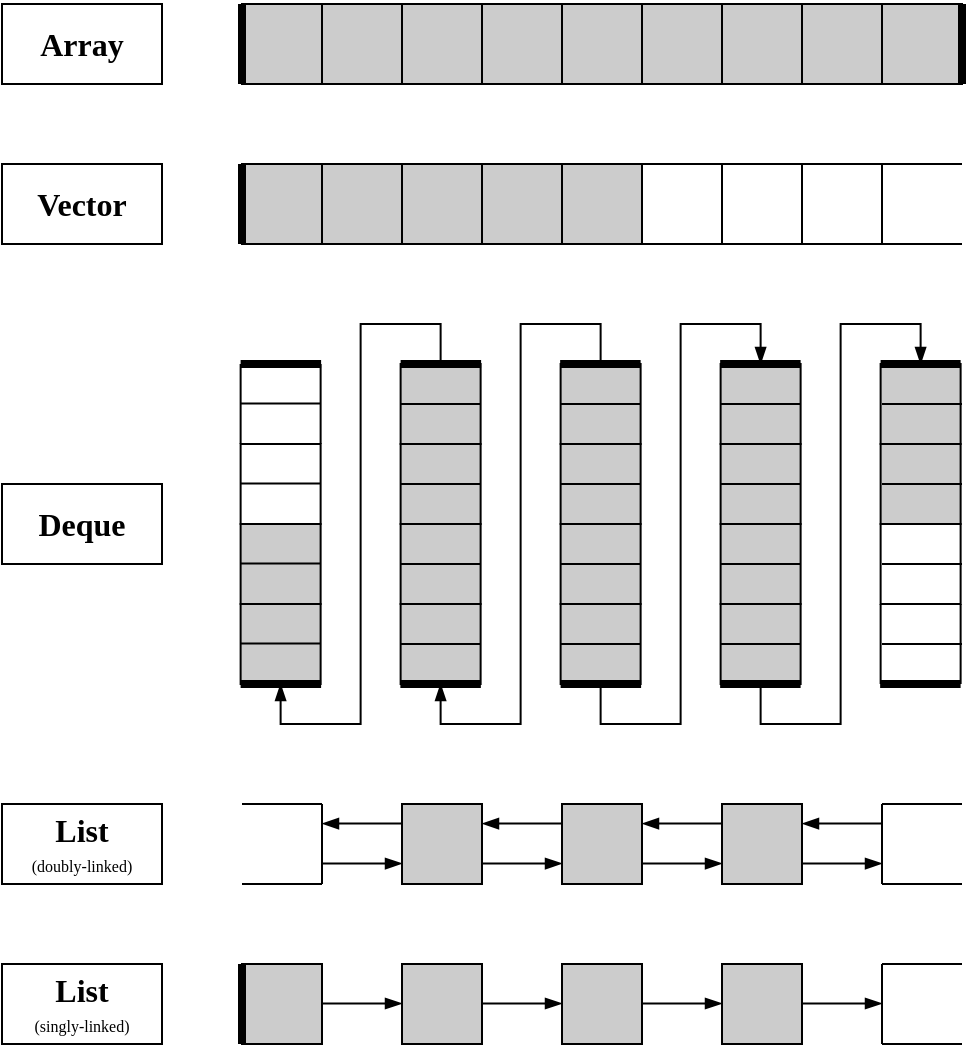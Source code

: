 <mxfile version="22.1.15" type="device">
  <diagram name="Страница — 1" id="bzWkF0cimZTReQdqwtJ3">
    <mxGraphModel dx="1195" dy="658" grid="0" gridSize="10" guides="1" tooltips="1" connect="1" arrows="1" fold="1" page="1" pageScale="1" pageWidth="827" pageHeight="1169" math="0" shadow="0">
      <root>
        <mxCell id="0" />
        <mxCell id="1" parent="0" />
        <mxCell id="v_8LGt5vR6UrCHvISSMG-9" value="" style="rounded=0;whiteSpace=wrap;html=1;fillColor=#CCCCCC;" parent="1" vertex="1">
          <mxGeometry x="200" y="200" width="40" height="40" as="geometry" />
        </mxCell>
        <mxCell id="v_8LGt5vR6UrCHvISSMG-10" value="" style="rounded=0;whiteSpace=wrap;html=1;fillColor=#CCCCCC;" parent="1" vertex="1">
          <mxGeometry x="240" y="200" width="40" height="40" as="geometry" />
        </mxCell>
        <mxCell id="v_8LGt5vR6UrCHvISSMG-11" value="" style="rounded=0;whiteSpace=wrap;html=1;fillColor=#CCCCCC;" parent="1" vertex="1">
          <mxGeometry x="280" y="200" width="40" height="40" as="geometry" />
        </mxCell>
        <mxCell id="v_8LGt5vR6UrCHvISSMG-12" value="" style="rounded=0;whiteSpace=wrap;html=1;fillColor=#CCCCCC;" parent="1" vertex="1">
          <mxGeometry x="320" y="200" width="40" height="40" as="geometry" />
        </mxCell>
        <mxCell id="v_8LGt5vR6UrCHvISSMG-13" value="" style="rounded=0;whiteSpace=wrap;html=1;fillColor=none;" parent="1" vertex="1">
          <mxGeometry x="360" y="200" width="40" height="40" as="geometry" />
        </mxCell>
        <mxCell id="v_8LGt5vR6UrCHvISSMG-14" value="" style="rounded=0;whiteSpace=wrap;html=1;fillColor=none;" parent="1" vertex="1">
          <mxGeometry x="400" y="200" width="40" height="40" as="geometry" />
        </mxCell>
        <mxCell id="v_8LGt5vR6UrCHvISSMG-15" value="" style="rounded=0;whiteSpace=wrap;html=1;fillColor=none;" parent="1" vertex="1">
          <mxGeometry x="440" y="200" width="40" height="40" as="geometry" />
        </mxCell>
        <mxCell id="v_8LGt5vR6UrCHvISSMG-18" value="" style="rounded=0;whiteSpace=wrap;html=1;fillColor=#CCCCCC;" parent="1" vertex="1">
          <mxGeometry x="200" y="120" width="40" height="40" as="geometry" />
        </mxCell>
        <mxCell id="v_8LGt5vR6UrCHvISSMG-19" value="" style="rounded=0;whiteSpace=wrap;html=1;fillColor=#CCCCCC;" parent="1" vertex="1">
          <mxGeometry x="240" y="120" width="40" height="40" as="geometry" />
        </mxCell>
        <mxCell id="v_8LGt5vR6UrCHvISSMG-20" value="" style="rounded=0;whiteSpace=wrap;html=1;fillColor=#CCCCCC;" parent="1" vertex="1">
          <mxGeometry x="280" y="120" width="40" height="40" as="geometry" />
        </mxCell>
        <mxCell id="v_8LGt5vR6UrCHvISSMG-21" value="" style="rounded=0;whiteSpace=wrap;html=1;fillColor=#CCCCCC;" parent="1" vertex="1">
          <mxGeometry x="320" y="120" width="40" height="40" as="geometry" />
        </mxCell>
        <mxCell id="v_8LGt5vR6UrCHvISSMG-22" value="" style="rounded=0;whiteSpace=wrap;html=1;fillColor=#CCCCCC;" parent="1" vertex="1">
          <mxGeometry x="360" y="120" width="40" height="40" as="geometry" />
        </mxCell>
        <mxCell id="v_8LGt5vR6UrCHvISSMG-23" value="" style="rounded=0;whiteSpace=wrap;html=1;fillColor=#CCCCCC;" parent="1" vertex="1">
          <mxGeometry x="400" y="120" width="40" height="40" as="geometry" />
        </mxCell>
        <mxCell id="v_8LGt5vR6UrCHvISSMG-24" value="" style="rounded=0;whiteSpace=wrap;html=1;fillColor=#CCCCCC;" parent="1" vertex="1">
          <mxGeometry x="440" y="120" width="40" height="40" as="geometry" />
        </mxCell>
        <mxCell id="v_8LGt5vR6UrCHvISSMG-25" value="" style="rounded=0;whiteSpace=wrap;html=1;fillColor=#CCCCCC;" parent="1" vertex="1">
          <mxGeometry x="480" y="120" width="40" height="40" as="geometry" />
        </mxCell>
        <mxCell id="v_8LGt5vR6UrCHvISSMG-27" value="" style="rounded=0;whiteSpace=wrap;html=1;fillColor=#CCCCCC;" parent="1" vertex="1">
          <mxGeometry x="160" y="200" width="40" height="40" as="geometry" />
        </mxCell>
        <mxCell id="v_8LGt5vR6UrCHvISSMG-28" value="" style="rounded=0;whiteSpace=wrap;html=1;fillColor=#CCCCCC;" parent="1" vertex="1">
          <mxGeometry x="160" y="120" width="40" height="40" as="geometry" />
        </mxCell>
        <mxCell id="v_8LGt5vR6UrCHvISSMG-48" value="" style="rounded=0;whiteSpace=wrap;html=1;fillColor=#CCCCCC;" parent="1" vertex="1">
          <mxGeometry x="320" y="520" width="40" height="40" as="geometry" />
        </mxCell>
        <mxCell id="v_8LGt5vR6UrCHvISSMG-49" value="" style="rounded=0;whiteSpace=wrap;html=1;fillColor=#CCCCCC;" parent="1" vertex="1">
          <mxGeometry x="400" y="520" width="40" height="40" as="geometry" />
        </mxCell>
        <mxCell id="v_8LGt5vR6UrCHvISSMG-51" value="" style="rounded=0;whiteSpace=wrap;html=1;fillColor=#CCCCCC;" parent="1" vertex="1">
          <mxGeometry x="240" y="520" width="40" height="40" as="geometry" />
        </mxCell>
        <mxCell id="v_8LGt5vR6UrCHvISSMG-55" value="" style="endArrow=blockThin;html=1;rounded=0;exitX=0;exitY=0.25;exitDx=0;exitDy=0;endFill=1;" parent="1" edge="1">
          <mxGeometry width="50" height="50" relative="1" as="geometry">
            <mxPoint x="240" y="529.8" as="sourcePoint" />
            <mxPoint x="200" y="529.8" as="targetPoint" />
          </mxGeometry>
        </mxCell>
        <mxCell id="v_8LGt5vR6UrCHvISSMG-56" value="" style="endArrow=blockThin;html=1;rounded=0;endFill=1;entryX=0;entryY=0.75;entryDx=0;entryDy=0;" parent="1" edge="1">
          <mxGeometry width="50" height="50" relative="1" as="geometry">
            <mxPoint x="200" y="549.8" as="sourcePoint" />
            <mxPoint x="240" y="549.8" as="targetPoint" />
          </mxGeometry>
        </mxCell>
        <mxCell id="v_8LGt5vR6UrCHvISSMG-57" value="" style="endArrow=blockThin;html=1;rounded=0;exitX=0;exitY=0.25;exitDx=0;exitDy=0;endFill=1;" parent="1" edge="1">
          <mxGeometry width="50" height="50" relative="1" as="geometry">
            <mxPoint x="320" y="529.8" as="sourcePoint" />
            <mxPoint x="280" y="529.8" as="targetPoint" />
          </mxGeometry>
        </mxCell>
        <mxCell id="v_8LGt5vR6UrCHvISSMG-58" value="" style="endArrow=blockThin;html=1;rounded=0;endFill=1;entryX=0;entryY=0.75;entryDx=0;entryDy=0;" parent="1" edge="1">
          <mxGeometry width="50" height="50" relative="1" as="geometry">
            <mxPoint x="280" y="549.8" as="sourcePoint" />
            <mxPoint x="320" y="549.8" as="targetPoint" />
          </mxGeometry>
        </mxCell>
        <mxCell id="v_8LGt5vR6UrCHvISSMG-59" value="" style="endArrow=blockThin;html=1;rounded=0;exitX=0;exitY=0.25;exitDx=0;exitDy=0;endFill=1;" parent="1" edge="1">
          <mxGeometry width="50" height="50" relative="1" as="geometry">
            <mxPoint x="400" y="529.8" as="sourcePoint" />
            <mxPoint x="360" y="529.8" as="targetPoint" />
          </mxGeometry>
        </mxCell>
        <mxCell id="v_8LGt5vR6UrCHvISSMG-60" value="" style="endArrow=blockThin;html=1;rounded=0;endFill=1;entryX=0;entryY=0.75;entryDx=0;entryDy=0;" parent="1" edge="1">
          <mxGeometry width="50" height="50" relative="1" as="geometry">
            <mxPoint x="360" y="549.8" as="sourcePoint" />
            <mxPoint x="400" y="549.8" as="targetPoint" />
          </mxGeometry>
        </mxCell>
        <mxCell id="v_8LGt5vR6UrCHvISSMG-61" value="" style="endArrow=blockThin;html=1;rounded=0;exitX=0;exitY=0.25;exitDx=0;exitDy=0;endFill=1;" parent="1" edge="1">
          <mxGeometry width="50" height="50" relative="1" as="geometry">
            <mxPoint x="480" y="529.8" as="sourcePoint" />
            <mxPoint x="440" y="529.8" as="targetPoint" />
          </mxGeometry>
        </mxCell>
        <mxCell id="v_8LGt5vR6UrCHvISSMG-62" value="" style="endArrow=blockThin;html=1;rounded=0;endFill=1;entryX=0;entryY=0.75;entryDx=0;entryDy=0;" parent="1" edge="1">
          <mxGeometry width="50" height="50" relative="1" as="geometry">
            <mxPoint x="440" y="549.8" as="sourcePoint" />
            <mxPoint x="480" y="549.8" as="targetPoint" />
          </mxGeometry>
        </mxCell>
        <mxCell id="v_8LGt5vR6UrCHvISSMG-66" value="" style="rounded=0;whiteSpace=wrap;html=1;fillColor=#CCCCCC;" parent="1" vertex="1">
          <mxGeometry x="240" y="600" width="40" height="40" as="geometry" />
        </mxCell>
        <mxCell id="v_8LGt5vR6UrCHvISSMG-68" value="" style="rounded=0;whiteSpace=wrap;html=1;fillColor=#CCCCCC;" parent="1" vertex="1">
          <mxGeometry x="320" y="600" width="40" height="40" as="geometry" />
        </mxCell>
        <mxCell id="v_8LGt5vR6UrCHvISSMG-70" value="" style="rounded=0;whiteSpace=wrap;html=1;fillColor=#CCCCCC;" parent="1" vertex="1">
          <mxGeometry x="400" y="600" width="40" height="40" as="geometry" />
        </mxCell>
        <mxCell id="v_8LGt5vR6UrCHvISSMG-73" value="" style="rounded=0;whiteSpace=wrap;html=1;fillColor=#CCCCCC;" parent="1" vertex="1">
          <mxGeometry x="160" y="600" width="40" height="40" as="geometry" />
        </mxCell>
        <mxCell id="v_8LGt5vR6UrCHvISSMG-74" value="" style="endArrow=blockThin;html=1;rounded=0;exitX=1;exitY=0.5;exitDx=0;exitDy=0;endFill=1;" parent="1" edge="1">
          <mxGeometry width="50" height="50" relative="1" as="geometry">
            <mxPoint x="200" y="619.76" as="sourcePoint" />
            <mxPoint x="240" y="619.76" as="targetPoint" />
          </mxGeometry>
        </mxCell>
        <mxCell id="v_8LGt5vR6UrCHvISSMG-75" value="" style="endArrow=blockThin;html=1;rounded=0;exitX=1;exitY=0.5;exitDx=0;exitDy=0;endFill=1;" parent="1" edge="1">
          <mxGeometry width="50" height="50" relative="1" as="geometry">
            <mxPoint x="280" y="619.76" as="sourcePoint" />
            <mxPoint x="320" y="619.76" as="targetPoint" />
          </mxGeometry>
        </mxCell>
        <mxCell id="v_8LGt5vR6UrCHvISSMG-76" value="" style="endArrow=blockThin;html=1;rounded=0;exitX=1;exitY=0.5;exitDx=0;exitDy=0;endFill=1;" parent="1" edge="1">
          <mxGeometry width="50" height="50" relative="1" as="geometry">
            <mxPoint x="360" y="619.76" as="sourcePoint" />
            <mxPoint x="400" y="619.76" as="targetPoint" />
          </mxGeometry>
        </mxCell>
        <mxCell id="v_8LGt5vR6UrCHvISSMG-77" value="" style="endArrow=blockThin;html=1;rounded=0;exitX=1;exitY=0.5;exitDx=0;exitDy=0;endFill=1;" parent="1" edge="1">
          <mxGeometry width="50" height="50" relative="1" as="geometry">
            <mxPoint x="440" y="619.76" as="sourcePoint" />
            <mxPoint x="480" y="619.76" as="targetPoint" />
          </mxGeometry>
        </mxCell>
        <mxCell id="v_8LGt5vR6UrCHvISSMG-81" value="" style="endArrow=none;html=1;rounded=0;exitX=0;exitY=1;exitDx=0;exitDy=0;strokeWidth=4;" parent="1" edge="1">
          <mxGeometry width="50" height="50" relative="1" as="geometry">
            <mxPoint x="160" y="160" as="sourcePoint" />
            <mxPoint x="160" y="120" as="targetPoint" />
          </mxGeometry>
        </mxCell>
        <mxCell id="v_8LGt5vR6UrCHvISSMG-82" value="" style="endArrow=none;html=1;rounded=0;exitX=0;exitY=1;exitDx=0;exitDy=0;strokeWidth=4;" parent="1" edge="1">
          <mxGeometry width="50" height="50" relative="1" as="geometry">
            <mxPoint x="160" y="240" as="sourcePoint" />
            <mxPoint x="160" y="200" as="targetPoint" />
          </mxGeometry>
        </mxCell>
        <mxCell id="v_8LGt5vR6UrCHvISSMG-83" value="" style="endArrow=none;html=1;rounded=0;exitX=0;exitY=1;exitDx=0;exitDy=0;strokeWidth=4;" parent="1" edge="1">
          <mxGeometry width="50" height="50" relative="1" as="geometry">
            <mxPoint x="520" y="160" as="sourcePoint" />
            <mxPoint x="520" y="120" as="targetPoint" />
          </mxGeometry>
        </mxCell>
        <mxCell id="v_8LGt5vR6UrCHvISSMG-84" value="&lt;font size=&quot;1&quot; face=&quot;Verdana&quot;&gt;&lt;b style=&quot;font-size: 16px;&quot;&gt;Array&lt;/b&gt;&lt;/font&gt;" style="text;html=1;strokeColor=default;fillColor=none;align=center;verticalAlign=middle;whiteSpace=wrap;rounded=0;" parent="1" vertex="1">
          <mxGeometry x="40" y="120" width="80" height="40" as="geometry" />
        </mxCell>
        <mxCell id="v_8LGt5vR6UrCHvISSMG-85" value="&lt;font size=&quot;1&quot; face=&quot;Verdana&quot;&gt;&lt;b style=&quot;font-size: 16px;&quot;&gt;Vector&lt;/b&gt;&lt;/font&gt;" style="text;html=1;strokeColor=default;fillColor=none;align=center;verticalAlign=middle;whiteSpace=wrap;rounded=0;" parent="1" vertex="1">
          <mxGeometry x="40" y="200" width="80" height="40" as="geometry" />
        </mxCell>
        <mxCell id="v_8LGt5vR6UrCHvISSMG-86" value="&lt;font size=&quot;1&quot; face=&quot;Verdana&quot;&gt;&lt;b style=&quot;font-size: 16px;&quot;&gt;Deque&lt;/b&gt;&lt;/font&gt;" style="text;html=1;strokeColor=default;fillColor=none;align=center;verticalAlign=middle;whiteSpace=wrap;rounded=0;" parent="1" vertex="1">
          <mxGeometry x="40" y="360" width="80" height="40" as="geometry" />
        </mxCell>
        <mxCell id="v_8LGt5vR6UrCHvISSMG-87" value="&lt;font style=&quot;&quot; face=&quot;Verdana&quot;&gt;&lt;span style=&quot;font-size: 16px; font-weight: bold;&quot;&gt;List&lt;/span&gt;&lt;br&gt;&lt;font style=&quot;font-size: 8px;&quot;&gt;(doubly-linked)&lt;/font&gt;&lt;br&gt;&lt;/font&gt;" style="text;html=1;strokeColor=default;fillColor=none;align=center;verticalAlign=middle;whiteSpace=wrap;rounded=0;" parent="1" vertex="1">
          <mxGeometry x="40" y="520" width="80" height="40" as="geometry" />
        </mxCell>
        <mxCell id="v_8LGt5vR6UrCHvISSMG-88" value="&lt;font style=&quot;&quot; face=&quot;Verdana&quot;&gt;&lt;b style=&quot;font-size: 16px;&quot;&gt;List&lt;/b&gt;&lt;br&gt;&lt;font style=&quot;font-size: 8px;&quot;&gt;(singly-linked)&lt;/font&gt;&lt;br&gt;&lt;/font&gt;" style="text;html=1;strokeColor=default;fillColor=none;align=center;verticalAlign=middle;whiteSpace=wrap;rounded=0;" parent="1" vertex="1">
          <mxGeometry x="40" y="600" width="80" height="40" as="geometry" />
        </mxCell>
        <mxCell id="v_8LGt5vR6UrCHvISSMG-89" value="" style="endArrow=none;html=1;rounded=0;exitX=1;exitY=0;exitDx=0;exitDy=0;" parent="1" source="v_8LGt5vR6UrCHvISSMG-15" edge="1">
          <mxGeometry width="50" height="50" relative="1" as="geometry">
            <mxPoint x="510" y="230" as="sourcePoint" />
            <mxPoint x="520" y="200" as="targetPoint" />
          </mxGeometry>
        </mxCell>
        <mxCell id="v_8LGt5vR6UrCHvISSMG-90" value="" style="endArrow=none;html=1;rounded=0;exitX=1;exitY=0;exitDx=0;exitDy=0;" parent="1" edge="1">
          <mxGeometry width="50" height="50" relative="1" as="geometry">
            <mxPoint x="480" y="240" as="sourcePoint" />
            <mxPoint x="520" y="240" as="targetPoint" />
          </mxGeometry>
        </mxCell>
        <mxCell id="v_8LGt5vR6UrCHvISSMG-96" value="" style="endArrow=none;html=1;rounded=0;exitX=1;exitY=0;exitDx=0;exitDy=0;" parent="1" edge="1">
          <mxGeometry width="50" height="50" relative="1" as="geometry">
            <mxPoint x="480" y="520" as="sourcePoint" />
            <mxPoint x="520" y="520" as="targetPoint" />
          </mxGeometry>
        </mxCell>
        <mxCell id="v_8LGt5vR6UrCHvISSMG-97" value="" style="endArrow=none;html=1;rounded=0;exitX=1;exitY=0;exitDx=0;exitDy=0;" parent="1" edge="1">
          <mxGeometry width="50" height="50" relative="1" as="geometry">
            <mxPoint x="480" y="560" as="sourcePoint" />
            <mxPoint x="520" y="560" as="targetPoint" />
          </mxGeometry>
        </mxCell>
        <mxCell id="v_8LGt5vR6UrCHvISSMG-98" value="" style="endArrow=none;html=1;rounded=0;exitX=1;exitY=0;exitDx=0;exitDy=0;" parent="1" edge="1">
          <mxGeometry width="50" height="50" relative="1" as="geometry">
            <mxPoint x="160" y="520" as="sourcePoint" />
            <mxPoint x="200" y="520" as="targetPoint" />
          </mxGeometry>
        </mxCell>
        <mxCell id="v_8LGt5vR6UrCHvISSMG-99" value="" style="endArrow=none;html=1;rounded=0;exitX=1;exitY=0;exitDx=0;exitDy=0;" parent="1" edge="1">
          <mxGeometry width="50" height="50" relative="1" as="geometry">
            <mxPoint x="160" y="560" as="sourcePoint" />
            <mxPoint x="200" y="560" as="targetPoint" />
          </mxGeometry>
        </mxCell>
        <mxCell id="v_8LGt5vR6UrCHvISSMG-100" value="" style="endArrow=none;html=1;rounded=0;" parent="1" edge="1">
          <mxGeometry width="50" height="50" relative="1" as="geometry">
            <mxPoint x="200" y="520" as="sourcePoint" />
            <mxPoint x="200" y="560" as="targetPoint" />
          </mxGeometry>
        </mxCell>
        <mxCell id="v_8LGt5vR6UrCHvISSMG-101" value="" style="endArrow=none;html=1;rounded=0;" parent="1" edge="1">
          <mxGeometry width="50" height="50" relative="1" as="geometry">
            <mxPoint x="480" y="560" as="sourcePoint" />
            <mxPoint x="480" y="520" as="targetPoint" />
          </mxGeometry>
        </mxCell>
        <mxCell id="v_8LGt5vR6UrCHvISSMG-102" value="" style="endArrow=none;html=1;rounded=0;exitX=1;exitY=0;exitDx=0;exitDy=0;" parent="1" edge="1">
          <mxGeometry width="50" height="50" relative="1" as="geometry">
            <mxPoint x="480" y="600" as="sourcePoint" />
            <mxPoint x="520" y="600" as="targetPoint" />
          </mxGeometry>
        </mxCell>
        <mxCell id="v_8LGt5vR6UrCHvISSMG-103" value="" style="endArrow=none;html=1;rounded=0;exitX=1;exitY=0;exitDx=0;exitDy=0;" parent="1" edge="1">
          <mxGeometry width="50" height="50" relative="1" as="geometry">
            <mxPoint x="480" y="640" as="sourcePoint" />
            <mxPoint x="520" y="640" as="targetPoint" />
          </mxGeometry>
        </mxCell>
        <mxCell id="v_8LGt5vR6UrCHvISSMG-104" value="" style="endArrow=none;html=1;rounded=0;" parent="1" edge="1">
          <mxGeometry width="50" height="50" relative="1" as="geometry">
            <mxPoint x="480" y="640" as="sourcePoint" />
            <mxPoint x="480" y="600" as="targetPoint" />
          </mxGeometry>
        </mxCell>
        <mxCell id="v_8LGt5vR6UrCHvISSMG-126" value="" style="endArrow=blockThin;html=1;rounded=0;exitX=0.5;exitY=0;exitDx=0;exitDy=0;endFill=1;entryX=0.5;entryY=1;entryDx=0;entryDy=0;" parent="1" edge="1">
          <mxGeometry width="50" height="50" relative="1" as="geometry">
            <mxPoint x="339.31" y="300" as="sourcePoint" />
            <mxPoint x="259.31" y="460" as="targetPoint" />
            <Array as="points">
              <mxPoint x="339.31" y="280" />
              <mxPoint x="299.31" y="280" />
              <mxPoint x="299.31" y="440" />
              <mxPoint x="299.31" y="480" />
              <mxPoint x="259.31" y="480" />
            </Array>
          </mxGeometry>
        </mxCell>
        <mxCell id="v_8LGt5vR6UrCHvISSMG-127" value="" style="endArrow=blockThin;html=1;rounded=0;entryX=0.5;entryY=0;entryDx=0;entryDy=0;endFill=1;exitX=0.5;exitY=1;exitDx=0;exitDy=0;" parent="1" edge="1">
          <mxGeometry width="50" height="50" relative="1" as="geometry">
            <mxPoint x="339.31" y="460" as="sourcePoint" />
            <mxPoint x="419.31" y="300" as="targetPoint" />
            <Array as="points">
              <mxPoint x="339.31" y="480" />
              <mxPoint x="379.31" y="480" />
              <mxPoint x="379.31" y="280" />
              <mxPoint x="419.31" y="280" />
            </Array>
          </mxGeometry>
        </mxCell>
        <mxCell id="v_8LGt5vR6UrCHvISSMG-134" value="" style="rounded=0;whiteSpace=wrap;html=1;fillColor=#CCCCCC;" parent="1" vertex="1">
          <mxGeometry x="399.31" y="300" width="40" height="40" as="geometry" />
        </mxCell>
        <mxCell id="v_8LGt5vR6UrCHvISSMG-138" value="" style="rounded=0;whiteSpace=wrap;html=1;fillColor=#CCCCCC;" parent="1" vertex="1">
          <mxGeometry x="399.31" y="340" width="40" height="40" as="geometry" />
        </mxCell>
        <mxCell id="v_8LGt5vR6UrCHvISSMG-139" value="" style="rounded=0;whiteSpace=wrap;html=1;fillColor=#CCCCCC;" parent="1" vertex="1">
          <mxGeometry x="399.31" y="380" width="40" height="40" as="geometry" />
        </mxCell>
        <mxCell id="v_8LGt5vR6UrCHvISSMG-140" value="" style="rounded=0;whiteSpace=wrap;html=1;fillColor=#CCCCCC;" parent="1" vertex="1">
          <mxGeometry x="399.31" y="420" width="40" height="40" as="geometry" />
        </mxCell>
        <mxCell id="v_8LGt5vR6UrCHvISSMG-141" value="" style="rounded=0;whiteSpace=wrap;html=1;fillColor=#CCCCCC;" parent="1" vertex="1">
          <mxGeometry x="319.31" y="300" width="40" height="40" as="geometry" />
        </mxCell>
        <mxCell id="v_8LGt5vR6UrCHvISSMG-142" value="" style="rounded=0;whiteSpace=wrap;html=1;fillColor=#CCCCCC;" parent="1" vertex="1">
          <mxGeometry x="319.31" y="340" width="40" height="40" as="geometry" />
        </mxCell>
        <mxCell id="v_8LGt5vR6UrCHvISSMG-143" value="" style="rounded=0;whiteSpace=wrap;html=1;fillColor=#CCCCCC;" parent="1" vertex="1">
          <mxGeometry x="319.31" y="380" width="40" height="40" as="geometry" />
        </mxCell>
        <mxCell id="v_8LGt5vR6UrCHvISSMG-144" value="" style="rounded=0;whiteSpace=wrap;html=1;fillColor=#CCCCCC;" parent="1" vertex="1">
          <mxGeometry x="319.31" y="420" width="40" height="40" as="geometry" />
        </mxCell>
        <mxCell id="v_8LGt5vR6UrCHvISSMG-145" value="" style="rounded=0;whiteSpace=wrap;html=1;fillColor=#CCCCCC;" parent="1" vertex="1">
          <mxGeometry x="239.31" y="300" width="40" height="40" as="geometry" />
        </mxCell>
        <mxCell id="v_8LGt5vR6UrCHvISSMG-146" value="" style="rounded=0;whiteSpace=wrap;html=1;fillColor=#CCCCCC;" parent="1" vertex="1">
          <mxGeometry x="239.31" y="340" width="40" height="40" as="geometry" />
        </mxCell>
        <mxCell id="v_8LGt5vR6UrCHvISSMG-147" value="" style="rounded=0;whiteSpace=wrap;html=1;fillColor=#CCCCCC;" parent="1" vertex="1">
          <mxGeometry x="239.31" y="380" width="40" height="40" as="geometry" />
        </mxCell>
        <mxCell id="v_8LGt5vR6UrCHvISSMG-148" value="" style="rounded=0;whiteSpace=wrap;html=1;fillColor=#CCCCCC;" parent="1" vertex="1">
          <mxGeometry x="239.31" y="420" width="40" height="40" as="geometry" />
        </mxCell>
        <mxCell id="v_8LGt5vR6UrCHvISSMG-149" value="" style="rounded=0;whiteSpace=wrap;html=1;fillColor=#CCCCCC;" parent="1" vertex="1">
          <mxGeometry x="479.31" y="300" width="40" height="40" as="geometry" />
        </mxCell>
        <mxCell id="v_8LGt5vR6UrCHvISSMG-150" value="" style="rounded=0;whiteSpace=wrap;html=1;fillColor=#CCCCCC;" parent="1" vertex="1">
          <mxGeometry x="479.31" y="340" width="40" height="40" as="geometry" />
        </mxCell>
        <mxCell id="v_8LGt5vR6UrCHvISSMG-151" value="" style="rounded=0;whiteSpace=wrap;html=1;fillColor=none;" parent="1" vertex="1">
          <mxGeometry x="479.31" y="380" width="40" height="40" as="geometry" />
        </mxCell>
        <mxCell id="v_8LGt5vR6UrCHvISSMG-154" value="" style="rounded=0;whiteSpace=wrap;html=1;fillColor=none;" parent="1" vertex="1">
          <mxGeometry x="159.31" y="340" width="40" height="40" as="geometry" />
        </mxCell>
        <mxCell id="v_8LGt5vR6UrCHvISSMG-155" value="" style="rounded=0;whiteSpace=wrap;html=1;fillColor=#CCCCCC;" parent="1" vertex="1">
          <mxGeometry x="159.31" y="380" width="40" height="40" as="geometry" />
        </mxCell>
        <mxCell id="v_8LGt5vR6UrCHvISSMG-156" value="" style="rounded=0;whiteSpace=wrap;html=1;fillColor=#CCCCCC;" parent="1" vertex="1">
          <mxGeometry x="159.31" y="420" width="40" height="40" as="geometry" />
        </mxCell>
        <mxCell id="v_8LGt5vR6UrCHvISSMG-157" value="" style="endArrow=none;html=1;rounded=0;exitX=0;exitY=0;exitDx=0;exitDy=0;" parent="1" source="v_8LGt5vR6UrCHvISSMG-154" edge="1">
          <mxGeometry width="50" height="50" relative="1" as="geometry">
            <mxPoint x="129.31" y="320" as="sourcePoint" />
            <mxPoint x="159.31" y="300" as="targetPoint" />
          </mxGeometry>
        </mxCell>
        <mxCell id="v_8LGt5vR6UrCHvISSMG-158" value="" style="endArrow=none;html=1;rounded=0;exitX=0;exitY=0;exitDx=0;exitDy=0;" parent="1" edge="1">
          <mxGeometry width="50" height="50" relative="1" as="geometry">
            <mxPoint x="199.31" y="340" as="sourcePoint" />
            <mxPoint x="199.31" y="300" as="targetPoint" />
          </mxGeometry>
        </mxCell>
        <mxCell id="v_8LGt5vR6UrCHvISSMG-159" value="" style="endArrow=none;html=1;rounded=0;exitX=0;exitY=0;exitDx=0;exitDy=0;" parent="1" edge="1">
          <mxGeometry width="50" height="50" relative="1" as="geometry">
            <mxPoint x="479.31" y="460" as="sourcePoint" />
            <mxPoint x="479.31" y="420" as="targetPoint" />
          </mxGeometry>
        </mxCell>
        <mxCell id="v_8LGt5vR6UrCHvISSMG-160" value="" style="endArrow=none;html=1;rounded=0;exitX=0;exitY=0;exitDx=0;exitDy=0;" parent="1" edge="1">
          <mxGeometry width="50" height="50" relative="1" as="geometry">
            <mxPoint x="519.31" y="460" as="sourcePoint" />
            <mxPoint x="519.31" y="420" as="targetPoint" />
          </mxGeometry>
        </mxCell>
        <mxCell id="v_8LGt5vR6UrCHvISSMG-161" value="" style="endArrow=blockThin;html=1;rounded=0;exitX=0.5;exitY=0;exitDx=0;exitDy=0;endFill=1;entryX=0.5;entryY=1;entryDx=0;entryDy=0;" parent="1" edge="1">
          <mxGeometry width="50" height="50" relative="1" as="geometry">
            <mxPoint x="259.31" y="300" as="sourcePoint" />
            <mxPoint x="179.31" y="460" as="targetPoint" />
            <Array as="points">
              <mxPoint x="259.31" y="280" />
              <mxPoint x="219.31" y="280" />
              <mxPoint x="219.31" y="440" />
              <mxPoint x="219.31" y="480" />
              <mxPoint x="179.31" y="480" />
            </Array>
          </mxGeometry>
        </mxCell>
        <mxCell id="v_8LGt5vR6UrCHvISSMG-162" value="" style="endArrow=blockThin;html=1;rounded=0;entryX=0.5;entryY=0;entryDx=0;entryDy=0;endFill=1;exitX=0.5;exitY=1;exitDx=0;exitDy=0;" parent="1" edge="1">
          <mxGeometry width="50" height="50" relative="1" as="geometry">
            <mxPoint x="419.31" y="460" as="sourcePoint" />
            <mxPoint x="499.31" y="300" as="targetPoint" />
            <Array as="points">
              <mxPoint x="419.31" y="480" />
              <mxPoint x="459.31" y="480" />
              <mxPoint x="459.31" y="280" />
              <mxPoint x="499.31" y="280" />
            </Array>
          </mxGeometry>
        </mxCell>
        <mxCell id="v_8LGt5vR6UrCHvISSMG-163" value="" style="endArrow=none;html=1;rounded=0;exitX=0;exitY=1;exitDx=0;exitDy=0;strokeWidth=4;" parent="1" edge="1">
          <mxGeometry width="50" height="50" relative="1" as="geometry">
            <mxPoint x="239.31" y="300" as="sourcePoint" />
            <mxPoint x="279.55" y="300" as="targetPoint" />
          </mxGeometry>
        </mxCell>
        <mxCell id="v_8LGt5vR6UrCHvISSMG-164" value="" style="endArrow=none;html=1;rounded=0;exitX=0;exitY=1;exitDx=0;exitDy=0;strokeWidth=4;" parent="1" edge="1">
          <mxGeometry width="50" height="50" relative="1" as="geometry">
            <mxPoint x="319.07" y="300" as="sourcePoint" />
            <mxPoint x="359.31" y="300" as="targetPoint" />
          </mxGeometry>
        </mxCell>
        <mxCell id="v_8LGt5vR6UrCHvISSMG-165" value="" style="endArrow=none;html=1;rounded=0;exitX=0;exitY=1;exitDx=0;exitDy=0;strokeWidth=4;" parent="1" edge="1">
          <mxGeometry width="50" height="50" relative="1" as="geometry">
            <mxPoint x="399.07" y="300" as="sourcePoint" />
            <mxPoint x="439.31" y="300" as="targetPoint" />
          </mxGeometry>
        </mxCell>
        <mxCell id="v_8LGt5vR6UrCHvISSMG-166" value="" style="endArrow=none;html=1;rounded=0;exitX=0;exitY=0;exitDx=0;exitDy=0;strokeWidth=4;entryX=1;entryY=0;entryDx=0;entryDy=0;" parent="1" source="v_8LGt5vR6UrCHvISSMG-149" target="v_8LGt5vR6UrCHvISSMG-149" edge="1">
          <mxGeometry width="50" height="50" relative="1" as="geometry">
            <mxPoint x="510" y="280" as="sourcePoint" />
            <mxPoint x="550.24" y="280" as="targetPoint" />
          </mxGeometry>
        </mxCell>
        <mxCell id="v_8LGt5vR6UrCHvISSMG-167" value="" style="endArrow=none;html=1;rounded=0;exitX=0;exitY=1;exitDx=0;exitDy=0;strokeWidth=4;" parent="1" edge="1">
          <mxGeometry width="50" height="50" relative="1" as="geometry">
            <mxPoint x="239.19" y="460" as="sourcePoint" />
            <mxPoint x="279.43" y="460" as="targetPoint" />
          </mxGeometry>
        </mxCell>
        <mxCell id="v_8LGt5vR6UrCHvISSMG-168" value="" style="endArrow=none;html=1;rounded=0;exitX=0;exitY=1;exitDx=0;exitDy=0;strokeWidth=4;" parent="1" edge="1">
          <mxGeometry width="50" height="50" relative="1" as="geometry">
            <mxPoint x="319.31" y="460" as="sourcePoint" />
            <mxPoint x="359.55" y="460" as="targetPoint" />
          </mxGeometry>
        </mxCell>
        <mxCell id="v_8LGt5vR6UrCHvISSMG-169" value="" style="endArrow=none;html=1;rounded=0;exitX=0;exitY=1;exitDx=0;exitDy=0;strokeWidth=4;" parent="1" edge="1">
          <mxGeometry width="50" height="50" relative="1" as="geometry">
            <mxPoint x="399.07" y="460" as="sourcePoint" />
            <mxPoint x="439.31" y="460" as="targetPoint" />
          </mxGeometry>
        </mxCell>
        <mxCell id="v_8LGt5vR6UrCHvISSMG-170" value="" style="endArrow=none;html=1;rounded=0;exitX=0;exitY=1;exitDx=0;exitDy=0;strokeWidth=4;" parent="1" edge="1">
          <mxGeometry width="50" height="50" relative="1" as="geometry">
            <mxPoint x="479.07" y="460" as="sourcePoint" />
            <mxPoint x="519.31" y="460" as="targetPoint" />
          </mxGeometry>
        </mxCell>
        <mxCell id="v_8LGt5vR6UrCHvISSMG-171" value="" style="endArrow=none;html=1;rounded=0;exitX=0;exitY=1;exitDx=0;exitDy=0;strokeWidth=4;" parent="1" edge="1">
          <mxGeometry width="50" height="50" relative="1" as="geometry">
            <mxPoint x="159.31" y="460" as="sourcePoint" />
            <mxPoint x="199.55" y="460" as="targetPoint" />
          </mxGeometry>
        </mxCell>
        <mxCell id="v_8LGt5vR6UrCHvISSMG-172" value="" style="endArrow=none;html=1;rounded=0;exitX=0;exitY=1;exitDx=0;exitDy=0;strokeWidth=4;" parent="1" edge="1">
          <mxGeometry width="50" height="50" relative="1" as="geometry">
            <mxPoint x="159.31" y="300" as="sourcePoint" />
            <mxPoint x="199.55" y="300" as="targetPoint" />
          </mxGeometry>
        </mxCell>
        <mxCell id="v_8LGt5vR6UrCHvISSMG-173" value="" style="endArrow=none;html=1;rounded=0;" parent="1" edge="1">
          <mxGeometry width="50" height="50" relative="1" as="geometry">
            <mxPoint x="159.31" y="319.76" as="sourcePoint" />
            <mxPoint x="199.31" y="319.76" as="targetPoint" />
          </mxGeometry>
        </mxCell>
        <mxCell id="v_8LGt5vR6UrCHvISSMG-174" value="" style="endArrow=none;html=1;rounded=0;" parent="1" edge="1">
          <mxGeometry width="50" height="50" relative="1" as="geometry">
            <mxPoint x="159.31" y="359.76" as="sourcePoint" />
            <mxPoint x="199.31" y="359.76" as="targetPoint" />
          </mxGeometry>
        </mxCell>
        <mxCell id="v_8LGt5vR6UrCHvISSMG-175" value="" style="endArrow=none;html=1;rounded=0;" parent="1" edge="1">
          <mxGeometry width="50" height="50" relative="1" as="geometry">
            <mxPoint x="159.31" y="399.76" as="sourcePoint" />
            <mxPoint x="199.31" y="399.76" as="targetPoint" />
          </mxGeometry>
        </mxCell>
        <mxCell id="v_8LGt5vR6UrCHvISSMG-176" value="" style="endArrow=none;html=1;rounded=0;" parent="1" edge="1">
          <mxGeometry width="50" height="50" relative="1" as="geometry">
            <mxPoint x="159.31" y="439.76" as="sourcePoint" />
            <mxPoint x="199.31" y="439.76" as="targetPoint" />
          </mxGeometry>
        </mxCell>
        <mxCell id="v_8LGt5vR6UrCHvISSMG-177" value="" style="endArrow=none;html=1;rounded=0;" parent="1" edge="1">
          <mxGeometry width="50" height="50" relative="1" as="geometry">
            <mxPoint x="239.31" y="320" as="sourcePoint" />
            <mxPoint x="279.31" y="320" as="targetPoint" />
          </mxGeometry>
        </mxCell>
        <mxCell id="v_8LGt5vR6UrCHvISSMG-178" value="" style="endArrow=none;html=1;rounded=0;" parent="1" edge="1">
          <mxGeometry width="50" height="50" relative="1" as="geometry">
            <mxPoint x="239.31" y="360" as="sourcePoint" />
            <mxPoint x="279.31" y="360" as="targetPoint" />
          </mxGeometry>
        </mxCell>
        <mxCell id="v_8LGt5vR6UrCHvISSMG-179" value="" style="endArrow=none;html=1;rounded=0;" parent="1" edge="1">
          <mxGeometry width="50" height="50" relative="1" as="geometry">
            <mxPoint x="239.31" y="400" as="sourcePoint" />
            <mxPoint x="279.31" y="400" as="targetPoint" />
          </mxGeometry>
        </mxCell>
        <mxCell id="v_8LGt5vR6UrCHvISSMG-180" value="" style="endArrow=none;html=1;rounded=0;" parent="1" edge="1">
          <mxGeometry width="50" height="50" relative="1" as="geometry">
            <mxPoint x="239.31" y="440" as="sourcePoint" />
            <mxPoint x="279.31" y="440" as="targetPoint" />
          </mxGeometry>
        </mxCell>
        <mxCell id="v_8LGt5vR6UrCHvISSMG-181" value="" style="endArrow=none;html=1;rounded=0;" parent="1" edge="1">
          <mxGeometry width="50" height="50" relative="1" as="geometry">
            <mxPoint x="319.31" y="320" as="sourcePoint" />
            <mxPoint x="359.31" y="320" as="targetPoint" />
          </mxGeometry>
        </mxCell>
        <mxCell id="v_8LGt5vR6UrCHvISSMG-182" value="" style="endArrow=none;html=1;rounded=0;" parent="1" edge="1">
          <mxGeometry width="50" height="50" relative="1" as="geometry">
            <mxPoint x="319.31" y="360" as="sourcePoint" />
            <mxPoint x="359.31" y="360" as="targetPoint" />
          </mxGeometry>
        </mxCell>
        <mxCell id="v_8LGt5vR6UrCHvISSMG-183" value="" style="endArrow=none;html=1;rounded=0;" parent="1" edge="1">
          <mxGeometry width="50" height="50" relative="1" as="geometry">
            <mxPoint x="319.31" y="400" as="sourcePoint" />
            <mxPoint x="359.31" y="400" as="targetPoint" />
          </mxGeometry>
        </mxCell>
        <mxCell id="v_8LGt5vR6UrCHvISSMG-184" value="" style="endArrow=none;html=1;rounded=0;" parent="1" edge="1">
          <mxGeometry width="50" height="50" relative="1" as="geometry">
            <mxPoint x="319.31" y="440" as="sourcePoint" />
            <mxPoint x="359.31" y="440" as="targetPoint" />
          </mxGeometry>
        </mxCell>
        <mxCell id="v_8LGt5vR6UrCHvISSMG-185" value="" style="endArrow=none;html=1;rounded=0;" parent="1" edge="1">
          <mxGeometry width="50" height="50" relative="1" as="geometry">
            <mxPoint x="399.31" y="320" as="sourcePoint" />
            <mxPoint x="439.31" y="320" as="targetPoint" />
          </mxGeometry>
        </mxCell>
        <mxCell id="v_8LGt5vR6UrCHvISSMG-186" value="" style="endArrow=none;html=1;rounded=0;" parent="1" edge="1">
          <mxGeometry width="50" height="50" relative="1" as="geometry">
            <mxPoint x="399.31" y="360" as="sourcePoint" />
            <mxPoint x="439.31" y="360" as="targetPoint" />
          </mxGeometry>
        </mxCell>
        <mxCell id="v_8LGt5vR6UrCHvISSMG-187" value="" style="endArrow=none;html=1;rounded=0;" parent="1" edge="1">
          <mxGeometry width="50" height="50" relative="1" as="geometry">
            <mxPoint x="399.31" y="400" as="sourcePoint" />
            <mxPoint x="439.31" y="400" as="targetPoint" />
          </mxGeometry>
        </mxCell>
        <mxCell id="v_8LGt5vR6UrCHvISSMG-188" value="" style="endArrow=none;html=1;rounded=0;" parent="1" edge="1">
          <mxGeometry width="50" height="50" relative="1" as="geometry">
            <mxPoint x="399.31" y="440" as="sourcePoint" />
            <mxPoint x="439.31" y="440" as="targetPoint" />
          </mxGeometry>
        </mxCell>
        <mxCell id="v_8LGt5vR6UrCHvISSMG-189" value="" style="endArrow=none;html=1;rounded=0;" parent="1" edge="1">
          <mxGeometry width="50" height="50" relative="1" as="geometry">
            <mxPoint x="480" y="320" as="sourcePoint" />
            <mxPoint x="520" y="320" as="targetPoint" />
          </mxGeometry>
        </mxCell>
        <mxCell id="v_8LGt5vR6UrCHvISSMG-190" value="" style="endArrow=none;html=1;rounded=0;" parent="1" edge="1">
          <mxGeometry width="50" height="50" relative="1" as="geometry">
            <mxPoint x="480" y="360" as="sourcePoint" />
            <mxPoint x="520" y="360" as="targetPoint" />
          </mxGeometry>
        </mxCell>
        <mxCell id="v_8LGt5vR6UrCHvISSMG-191" value="" style="endArrow=none;html=1;rounded=0;" parent="1" edge="1">
          <mxGeometry width="50" height="50" relative="1" as="geometry">
            <mxPoint x="480" y="400" as="sourcePoint" />
            <mxPoint x="520" y="400" as="targetPoint" />
          </mxGeometry>
        </mxCell>
        <mxCell id="v_8LGt5vR6UrCHvISSMG-192" value="" style="endArrow=none;html=1;rounded=0;" parent="1" edge="1">
          <mxGeometry width="50" height="50" relative="1" as="geometry">
            <mxPoint x="480" y="440" as="sourcePoint" />
            <mxPoint x="520" y="440" as="targetPoint" />
          </mxGeometry>
        </mxCell>
        <mxCell id="v_8LGt5vR6UrCHvISSMG-193" value="" style="endArrow=none;html=1;rounded=0;exitX=0;exitY=1;exitDx=0;exitDy=0;strokeWidth=4;" parent="1" edge="1">
          <mxGeometry width="50" height="50" relative="1" as="geometry">
            <mxPoint x="160" y="640" as="sourcePoint" />
            <mxPoint x="160" y="600" as="targetPoint" />
          </mxGeometry>
        </mxCell>
      </root>
    </mxGraphModel>
  </diagram>
</mxfile>
